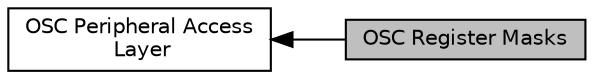 digraph "OSC Register Masks"
{
  edge [fontname="Helvetica",fontsize="10",labelfontname="Helvetica",labelfontsize="10"];
  node [fontname="Helvetica",fontsize="10",shape=box];
  rankdir=LR;
  Node2 [label="OSC Peripheral Access\l Layer",height=0.2,width=0.4,color="black", fillcolor="white", style="filled",URL="$group___o_s_c___peripheral___access___layer.html",tooltip=" "];
  Node1 [label="OSC Register Masks",height=0.2,width=0.4,color="black", fillcolor="grey75", style="filled", fontcolor="black",tooltip=" "];
  Node2->Node1 [shape=plaintext, dir="back", style="solid"];
}
